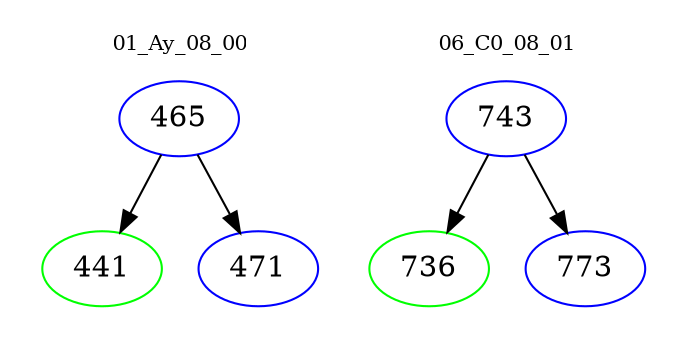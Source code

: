 digraph{
subgraph cluster_0 {
color = white
label = "01_Ay_08_00";
fontsize=10;
T0_465 [label="465", color="blue"]
T0_465 -> T0_441 [color="black"]
T0_441 [label="441", color="green"]
T0_465 -> T0_471 [color="black"]
T0_471 [label="471", color="blue"]
}
subgraph cluster_1 {
color = white
label = "06_C0_08_01";
fontsize=10;
T1_743 [label="743", color="blue"]
T1_743 -> T1_736 [color="black"]
T1_736 [label="736", color="green"]
T1_743 -> T1_773 [color="black"]
T1_773 [label="773", color="blue"]
}
}
